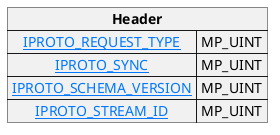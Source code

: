 @startuml

skinparam {
    HyperlinkColor #0077FF
    FontColor #313131
    BorderColor #313131
    BackgroundColor transparent
}

map "**Header**" as Header {
    [[https://tarantool.io/en/doc/latest/reference/internals/iproto/keys IPROTO_REQUEST_TYPE]] => MP_UINT
    [[https://tarantool.io/en/doc/latest/reference/internals/iproto/keys IPROTO_SYNC]] => MP_UINT
    [[https://tarantool.io/en/doc/latest/reference/internals/iproto/keys IPROTO_SCHEMA_VERSION]] => MP_UINT
    [[https://tarantool.io/en/doc/latest/reference/internals/iproto/keys IPROTO_STREAM_ID]] => MP_UINT
}

@enduml
